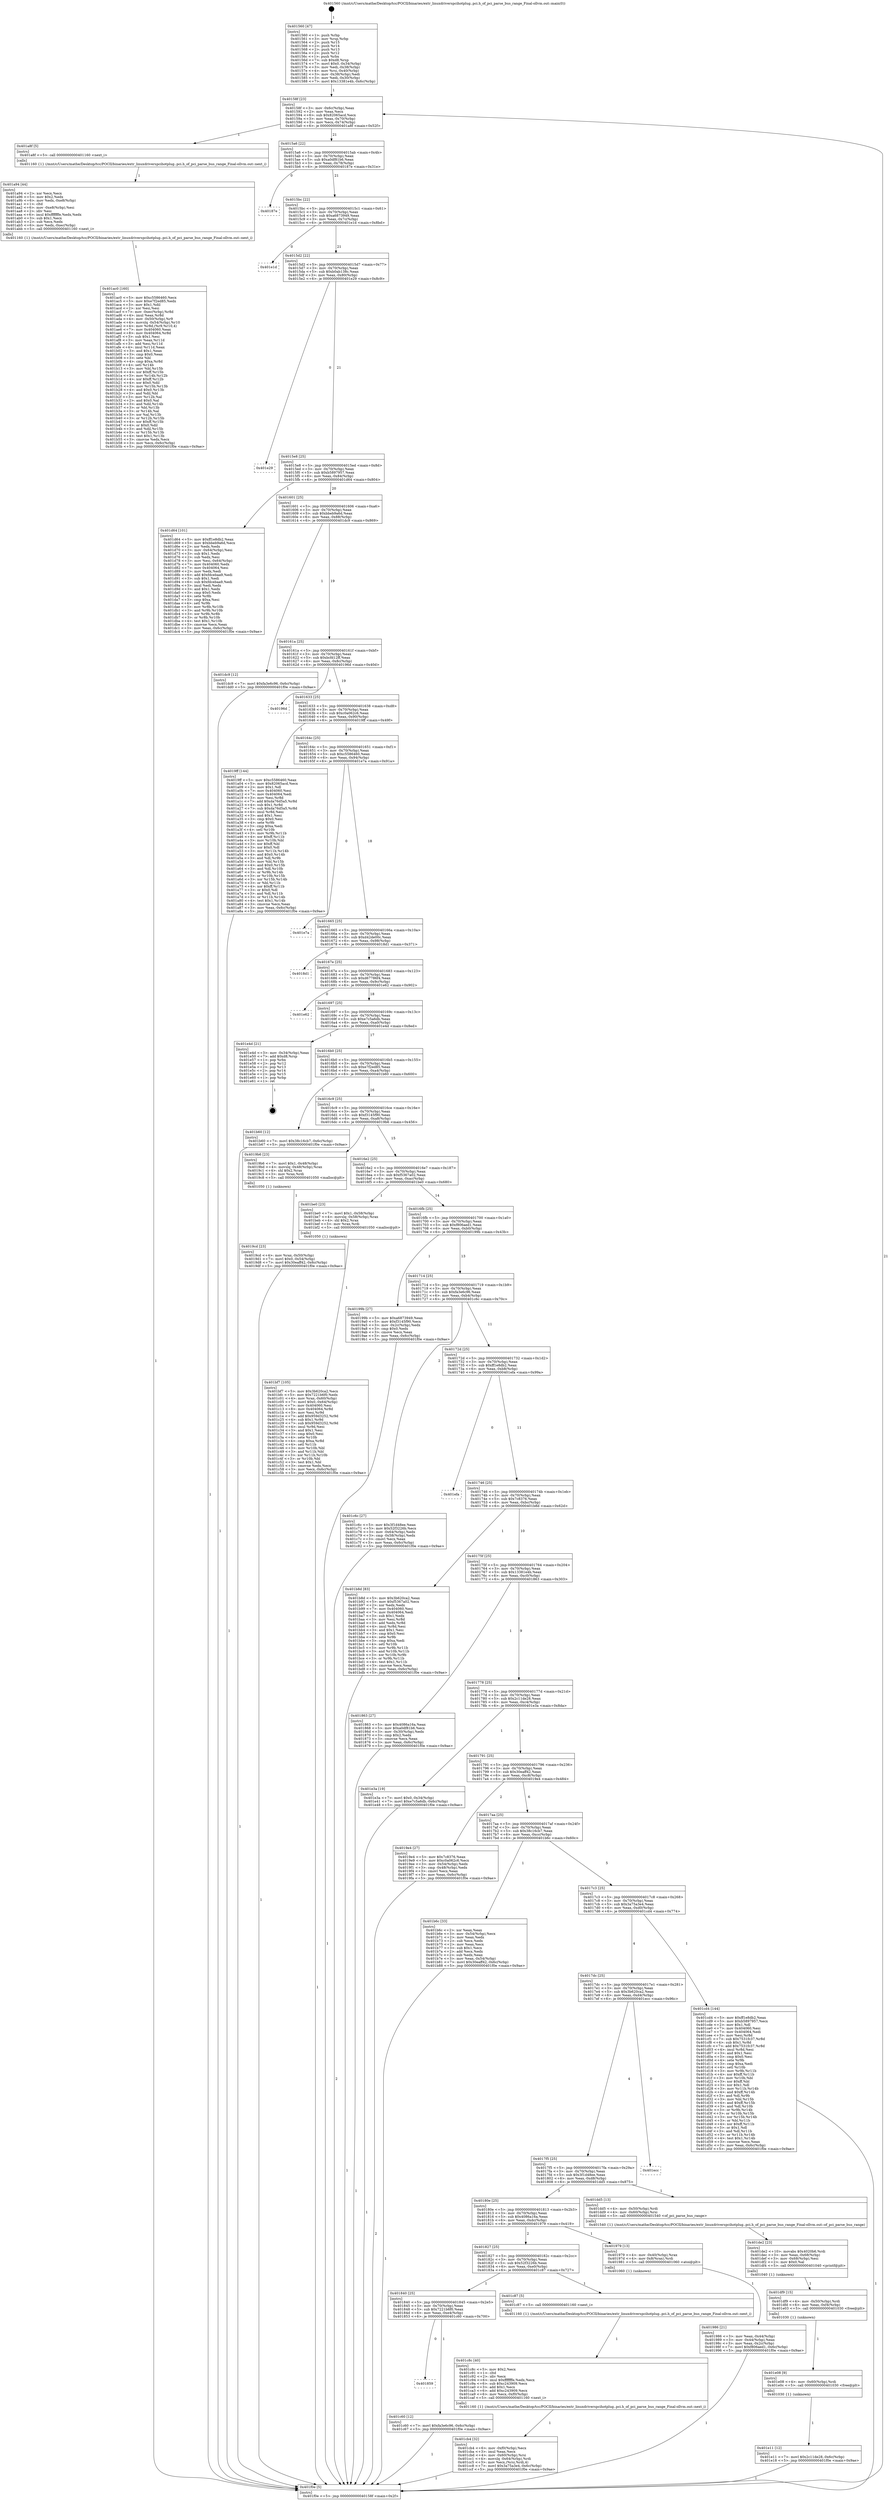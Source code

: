 digraph "0x401560" {
  label = "0x401560 (/mnt/c/Users/mathe/Desktop/tcc/POCII/binaries/extr_linuxdriverspcihotplug..pci.h_of_pci_parse_bus_range_Final-ollvm.out::main(0))"
  labelloc = "t"
  node[shape=record]

  Entry [label="",width=0.3,height=0.3,shape=circle,fillcolor=black,style=filled]
  "0x40158f" [label="{
     0x40158f [23]\l
     | [instrs]\l
     &nbsp;&nbsp;0x40158f \<+3\>: mov -0x6c(%rbp),%eax\l
     &nbsp;&nbsp;0x401592 \<+2\>: mov %eax,%ecx\l
     &nbsp;&nbsp;0x401594 \<+6\>: sub $0x82065acd,%ecx\l
     &nbsp;&nbsp;0x40159a \<+3\>: mov %eax,-0x70(%rbp)\l
     &nbsp;&nbsp;0x40159d \<+3\>: mov %ecx,-0x74(%rbp)\l
     &nbsp;&nbsp;0x4015a0 \<+6\>: je 0000000000401a8f \<main+0x52f\>\l
  }"]
  "0x401a8f" [label="{
     0x401a8f [5]\l
     | [instrs]\l
     &nbsp;&nbsp;0x401a8f \<+5\>: call 0000000000401160 \<next_i\>\l
     | [calls]\l
     &nbsp;&nbsp;0x401160 \{1\} (/mnt/c/Users/mathe/Desktop/tcc/POCII/binaries/extr_linuxdriverspcihotplug..pci.h_of_pci_parse_bus_range_Final-ollvm.out::next_i)\l
  }"]
  "0x4015a6" [label="{
     0x4015a6 [22]\l
     | [instrs]\l
     &nbsp;&nbsp;0x4015a6 \<+5\>: jmp 00000000004015ab \<main+0x4b\>\l
     &nbsp;&nbsp;0x4015ab \<+3\>: mov -0x70(%rbp),%eax\l
     &nbsp;&nbsp;0x4015ae \<+5\>: sub $0xa0df81b6,%eax\l
     &nbsp;&nbsp;0x4015b3 \<+3\>: mov %eax,-0x78(%rbp)\l
     &nbsp;&nbsp;0x4015b6 \<+6\>: je 000000000040187e \<main+0x31e\>\l
  }"]
  Exit [label="",width=0.3,height=0.3,shape=circle,fillcolor=black,style=filled,peripheries=2]
  "0x40187e" [label="{
     0x40187e\l
  }", style=dashed]
  "0x4015bc" [label="{
     0x4015bc [22]\l
     | [instrs]\l
     &nbsp;&nbsp;0x4015bc \<+5\>: jmp 00000000004015c1 \<main+0x61\>\l
     &nbsp;&nbsp;0x4015c1 \<+3\>: mov -0x70(%rbp),%eax\l
     &nbsp;&nbsp;0x4015c4 \<+5\>: sub $0xa6873949,%eax\l
     &nbsp;&nbsp;0x4015c9 \<+3\>: mov %eax,-0x7c(%rbp)\l
     &nbsp;&nbsp;0x4015cc \<+6\>: je 0000000000401e1d \<main+0x8bd\>\l
  }"]
  "0x401e11" [label="{
     0x401e11 [12]\l
     | [instrs]\l
     &nbsp;&nbsp;0x401e11 \<+7\>: movl $0x2c11de28,-0x6c(%rbp)\l
     &nbsp;&nbsp;0x401e18 \<+5\>: jmp 0000000000401f0e \<main+0x9ae\>\l
  }"]
  "0x401e1d" [label="{
     0x401e1d\l
  }", style=dashed]
  "0x4015d2" [label="{
     0x4015d2 [22]\l
     | [instrs]\l
     &nbsp;&nbsp;0x4015d2 \<+5\>: jmp 00000000004015d7 \<main+0x77\>\l
     &nbsp;&nbsp;0x4015d7 \<+3\>: mov -0x70(%rbp),%eax\l
     &nbsp;&nbsp;0x4015da \<+5\>: sub $0xb0ab138c,%eax\l
     &nbsp;&nbsp;0x4015df \<+3\>: mov %eax,-0x80(%rbp)\l
     &nbsp;&nbsp;0x4015e2 \<+6\>: je 0000000000401e29 \<main+0x8c9\>\l
  }"]
  "0x401e08" [label="{
     0x401e08 [9]\l
     | [instrs]\l
     &nbsp;&nbsp;0x401e08 \<+4\>: mov -0x60(%rbp),%rdi\l
     &nbsp;&nbsp;0x401e0c \<+5\>: call 0000000000401030 \<free@plt\>\l
     | [calls]\l
     &nbsp;&nbsp;0x401030 \{1\} (unknown)\l
  }"]
  "0x401e29" [label="{
     0x401e29\l
  }", style=dashed]
  "0x4015e8" [label="{
     0x4015e8 [25]\l
     | [instrs]\l
     &nbsp;&nbsp;0x4015e8 \<+5\>: jmp 00000000004015ed \<main+0x8d\>\l
     &nbsp;&nbsp;0x4015ed \<+3\>: mov -0x70(%rbp),%eax\l
     &nbsp;&nbsp;0x4015f0 \<+5\>: sub $0xb5897957,%eax\l
     &nbsp;&nbsp;0x4015f5 \<+6\>: mov %eax,-0x84(%rbp)\l
     &nbsp;&nbsp;0x4015fb \<+6\>: je 0000000000401d64 \<main+0x804\>\l
  }"]
  "0x401df9" [label="{
     0x401df9 [15]\l
     | [instrs]\l
     &nbsp;&nbsp;0x401df9 \<+4\>: mov -0x50(%rbp),%rdi\l
     &nbsp;&nbsp;0x401dfd \<+6\>: mov %eax,-0xf4(%rbp)\l
     &nbsp;&nbsp;0x401e03 \<+5\>: call 0000000000401030 \<free@plt\>\l
     | [calls]\l
     &nbsp;&nbsp;0x401030 \{1\} (unknown)\l
  }"]
  "0x401d64" [label="{
     0x401d64 [101]\l
     | [instrs]\l
     &nbsp;&nbsp;0x401d64 \<+5\>: mov $0xff1e8db2,%eax\l
     &nbsp;&nbsp;0x401d69 \<+5\>: mov $0xbbeb9a6d,%ecx\l
     &nbsp;&nbsp;0x401d6e \<+2\>: xor %edx,%edx\l
     &nbsp;&nbsp;0x401d70 \<+3\>: mov -0x64(%rbp),%esi\l
     &nbsp;&nbsp;0x401d73 \<+3\>: sub $0x1,%edx\l
     &nbsp;&nbsp;0x401d76 \<+2\>: sub %edx,%esi\l
     &nbsp;&nbsp;0x401d78 \<+3\>: mov %esi,-0x64(%rbp)\l
     &nbsp;&nbsp;0x401d7b \<+7\>: mov 0x404060,%edx\l
     &nbsp;&nbsp;0x401d82 \<+7\>: mov 0x404064,%esi\l
     &nbsp;&nbsp;0x401d89 \<+2\>: mov %edx,%edi\l
     &nbsp;&nbsp;0x401d8b \<+6\>: add $0xfdcebaa9,%edi\l
     &nbsp;&nbsp;0x401d91 \<+3\>: sub $0x1,%edi\l
     &nbsp;&nbsp;0x401d94 \<+6\>: sub $0xfdcebaa9,%edi\l
     &nbsp;&nbsp;0x401d9a \<+3\>: imul %edi,%edx\l
     &nbsp;&nbsp;0x401d9d \<+3\>: and $0x1,%edx\l
     &nbsp;&nbsp;0x401da0 \<+3\>: cmp $0x0,%edx\l
     &nbsp;&nbsp;0x401da3 \<+4\>: sete %r8b\l
     &nbsp;&nbsp;0x401da7 \<+3\>: cmp $0xa,%esi\l
     &nbsp;&nbsp;0x401daa \<+4\>: setl %r9b\l
     &nbsp;&nbsp;0x401dae \<+3\>: mov %r8b,%r10b\l
     &nbsp;&nbsp;0x401db1 \<+3\>: and %r9b,%r10b\l
     &nbsp;&nbsp;0x401db4 \<+3\>: xor %r9b,%r8b\l
     &nbsp;&nbsp;0x401db7 \<+3\>: or %r8b,%r10b\l
     &nbsp;&nbsp;0x401dba \<+4\>: test $0x1,%r10b\l
     &nbsp;&nbsp;0x401dbe \<+3\>: cmovne %ecx,%eax\l
     &nbsp;&nbsp;0x401dc1 \<+3\>: mov %eax,-0x6c(%rbp)\l
     &nbsp;&nbsp;0x401dc4 \<+5\>: jmp 0000000000401f0e \<main+0x9ae\>\l
  }"]
  "0x401601" [label="{
     0x401601 [25]\l
     | [instrs]\l
     &nbsp;&nbsp;0x401601 \<+5\>: jmp 0000000000401606 \<main+0xa6\>\l
     &nbsp;&nbsp;0x401606 \<+3\>: mov -0x70(%rbp),%eax\l
     &nbsp;&nbsp;0x401609 \<+5\>: sub $0xbbeb9a6d,%eax\l
     &nbsp;&nbsp;0x40160e \<+6\>: mov %eax,-0x88(%rbp)\l
     &nbsp;&nbsp;0x401614 \<+6\>: je 0000000000401dc9 \<main+0x869\>\l
  }"]
  "0x401de2" [label="{
     0x401de2 [23]\l
     | [instrs]\l
     &nbsp;&nbsp;0x401de2 \<+10\>: movabs $0x4020b6,%rdi\l
     &nbsp;&nbsp;0x401dec \<+3\>: mov %eax,-0x68(%rbp)\l
     &nbsp;&nbsp;0x401def \<+3\>: mov -0x68(%rbp),%esi\l
     &nbsp;&nbsp;0x401df2 \<+2\>: mov $0x0,%al\l
     &nbsp;&nbsp;0x401df4 \<+5\>: call 0000000000401040 \<printf@plt\>\l
     | [calls]\l
     &nbsp;&nbsp;0x401040 \{1\} (unknown)\l
  }"]
  "0x401dc9" [label="{
     0x401dc9 [12]\l
     | [instrs]\l
     &nbsp;&nbsp;0x401dc9 \<+7\>: movl $0xfa3e6c96,-0x6c(%rbp)\l
     &nbsp;&nbsp;0x401dd0 \<+5\>: jmp 0000000000401f0e \<main+0x9ae\>\l
  }"]
  "0x40161a" [label="{
     0x40161a [25]\l
     | [instrs]\l
     &nbsp;&nbsp;0x40161a \<+5\>: jmp 000000000040161f \<main+0xbf\>\l
     &nbsp;&nbsp;0x40161f \<+3\>: mov -0x70(%rbp),%eax\l
     &nbsp;&nbsp;0x401622 \<+5\>: sub $0xbcfd12ff,%eax\l
     &nbsp;&nbsp;0x401627 \<+6\>: mov %eax,-0x8c(%rbp)\l
     &nbsp;&nbsp;0x40162d \<+6\>: je 000000000040196d \<main+0x40d\>\l
  }"]
  "0x401cb4" [label="{
     0x401cb4 [32]\l
     | [instrs]\l
     &nbsp;&nbsp;0x401cb4 \<+6\>: mov -0xf0(%rbp),%ecx\l
     &nbsp;&nbsp;0x401cba \<+3\>: imul %eax,%ecx\l
     &nbsp;&nbsp;0x401cbd \<+4\>: mov -0x60(%rbp),%rsi\l
     &nbsp;&nbsp;0x401cc1 \<+4\>: movslq -0x64(%rbp),%rdi\l
     &nbsp;&nbsp;0x401cc5 \<+3\>: mov %ecx,(%rsi,%rdi,4)\l
     &nbsp;&nbsp;0x401cc8 \<+7\>: movl $0x3a75a3e4,-0x6c(%rbp)\l
     &nbsp;&nbsp;0x401ccf \<+5\>: jmp 0000000000401f0e \<main+0x9ae\>\l
  }"]
  "0x40196d" [label="{
     0x40196d\l
  }", style=dashed]
  "0x401633" [label="{
     0x401633 [25]\l
     | [instrs]\l
     &nbsp;&nbsp;0x401633 \<+5\>: jmp 0000000000401638 \<main+0xd8\>\l
     &nbsp;&nbsp;0x401638 \<+3\>: mov -0x70(%rbp),%eax\l
     &nbsp;&nbsp;0x40163b \<+5\>: sub $0xc0a062c6,%eax\l
     &nbsp;&nbsp;0x401640 \<+6\>: mov %eax,-0x90(%rbp)\l
     &nbsp;&nbsp;0x401646 \<+6\>: je 00000000004019ff \<main+0x49f\>\l
  }"]
  "0x401c8c" [label="{
     0x401c8c [40]\l
     | [instrs]\l
     &nbsp;&nbsp;0x401c8c \<+5\>: mov $0x2,%ecx\l
     &nbsp;&nbsp;0x401c91 \<+1\>: cltd\l
     &nbsp;&nbsp;0x401c92 \<+2\>: idiv %ecx\l
     &nbsp;&nbsp;0x401c94 \<+6\>: imul $0xfffffffe,%edx,%ecx\l
     &nbsp;&nbsp;0x401c9a \<+6\>: sub $0xc243909,%ecx\l
     &nbsp;&nbsp;0x401ca0 \<+3\>: add $0x1,%ecx\l
     &nbsp;&nbsp;0x401ca3 \<+6\>: add $0xc243909,%ecx\l
     &nbsp;&nbsp;0x401ca9 \<+6\>: mov %ecx,-0xf0(%rbp)\l
     &nbsp;&nbsp;0x401caf \<+5\>: call 0000000000401160 \<next_i\>\l
     | [calls]\l
     &nbsp;&nbsp;0x401160 \{1\} (/mnt/c/Users/mathe/Desktop/tcc/POCII/binaries/extr_linuxdriverspcihotplug..pci.h_of_pci_parse_bus_range_Final-ollvm.out::next_i)\l
  }"]
  "0x4019ff" [label="{
     0x4019ff [144]\l
     | [instrs]\l
     &nbsp;&nbsp;0x4019ff \<+5\>: mov $0xc5586460,%eax\l
     &nbsp;&nbsp;0x401a04 \<+5\>: mov $0x82065acd,%ecx\l
     &nbsp;&nbsp;0x401a09 \<+2\>: mov $0x1,%dl\l
     &nbsp;&nbsp;0x401a0b \<+7\>: mov 0x404060,%esi\l
     &nbsp;&nbsp;0x401a12 \<+7\>: mov 0x404064,%edi\l
     &nbsp;&nbsp;0x401a19 \<+3\>: mov %esi,%r8d\l
     &nbsp;&nbsp;0x401a1c \<+7\>: add $0xda76d5a5,%r8d\l
     &nbsp;&nbsp;0x401a23 \<+4\>: sub $0x1,%r8d\l
     &nbsp;&nbsp;0x401a27 \<+7\>: sub $0xda76d5a5,%r8d\l
     &nbsp;&nbsp;0x401a2e \<+4\>: imul %r8d,%esi\l
     &nbsp;&nbsp;0x401a32 \<+3\>: and $0x1,%esi\l
     &nbsp;&nbsp;0x401a35 \<+3\>: cmp $0x0,%esi\l
     &nbsp;&nbsp;0x401a38 \<+4\>: sete %r9b\l
     &nbsp;&nbsp;0x401a3c \<+3\>: cmp $0xa,%edi\l
     &nbsp;&nbsp;0x401a3f \<+4\>: setl %r10b\l
     &nbsp;&nbsp;0x401a43 \<+3\>: mov %r9b,%r11b\l
     &nbsp;&nbsp;0x401a46 \<+4\>: xor $0xff,%r11b\l
     &nbsp;&nbsp;0x401a4a \<+3\>: mov %r10b,%bl\l
     &nbsp;&nbsp;0x401a4d \<+3\>: xor $0xff,%bl\l
     &nbsp;&nbsp;0x401a50 \<+3\>: xor $0x0,%dl\l
     &nbsp;&nbsp;0x401a53 \<+3\>: mov %r11b,%r14b\l
     &nbsp;&nbsp;0x401a56 \<+4\>: and $0x0,%r14b\l
     &nbsp;&nbsp;0x401a5a \<+3\>: and %dl,%r9b\l
     &nbsp;&nbsp;0x401a5d \<+3\>: mov %bl,%r15b\l
     &nbsp;&nbsp;0x401a60 \<+4\>: and $0x0,%r15b\l
     &nbsp;&nbsp;0x401a64 \<+3\>: and %dl,%r10b\l
     &nbsp;&nbsp;0x401a67 \<+3\>: or %r9b,%r14b\l
     &nbsp;&nbsp;0x401a6a \<+3\>: or %r10b,%r15b\l
     &nbsp;&nbsp;0x401a6d \<+3\>: xor %r15b,%r14b\l
     &nbsp;&nbsp;0x401a70 \<+3\>: or %bl,%r11b\l
     &nbsp;&nbsp;0x401a73 \<+4\>: xor $0xff,%r11b\l
     &nbsp;&nbsp;0x401a77 \<+3\>: or $0x0,%dl\l
     &nbsp;&nbsp;0x401a7a \<+3\>: and %dl,%r11b\l
     &nbsp;&nbsp;0x401a7d \<+3\>: or %r11b,%r14b\l
     &nbsp;&nbsp;0x401a80 \<+4\>: test $0x1,%r14b\l
     &nbsp;&nbsp;0x401a84 \<+3\>: cmovne %ecx,%eax\l
     &nbsp;&nbsp;0x401a87 \<+3\>: mov %eax,-0x6c(%rbp)\l
     &nbsp;&nbsp;0x401a8a \<+5\>: jmp 0000000000401f0e \<main+0x9ae\>\l
  }"]
  "0x40164c" [label="{
     0x40164c [25]\l
     | [instrs]\l
     &nbsp;&nbsp;0x40164c \<+5\>: jmp 0000000000401651 \<main+0xf1\>\l
     &nbsp;&nbsp;0x401651 \<+3\>: mov -0x70(%rbp),%eax\l
     &nbsp;&nbsp;0x401654 \<+5\>: sub $0xc5586460,%eax\l
     &nbsp;&nbsp;0x401659 \<+6\>: mov %eax,-0x94(%rbp)\l
     &nbsp;&nbsp;0x40165f \<+6\>: je 0000000000401e7a \<main+0x91a\>\l
  }"]
  "0x401859" [label="{
     0x401859\l
  }", style=dashed]
  "0x401e7a" [label="{
     0x401e7a\l
  }", style=dashed]
  "0x401665" [label="{
     0x401665 [25]\l
     | [instrs]\l
     &nbsp;&nbsp;0x401665 \<+5\>: jmp 000000000040166a \<main+0x10a\>\l
     &nbsp;&nbsp;0x40166a \<+3\>: mov -0x70(%rbp),%eax\l
     &nbsp;&nbsp;0x40166d \<+5\>: sub $0xd42de00c,%eax\l
     &nbsp;&nbsp;0x401672 \<+6\>: mov %eax,-0x98(%rbp)\l
     &nbsp;&nbsp;0x401678 \<+6\>: je 00000000004018d1 \<main+0x371\>\l
  }"]
  "0x401c60" [label="{
     0x401c60 [12]\l
     | [instrs]\l
     &nbsp;&nbsp;0x401c60 \<+7\>: movl $0xfa3e6c96,-0x6c(%rbp)\l
     &nbsp;&nbsp;0x401c67 \<+5\>: jmp 0000000000401f0e \<main+0x9ae\>\l
  }"]
  "0x4018d1" [label="{
     0x4018d1\l
  }", style=dashed]
  "0x40167e" [label="{
     0x40167e [25]\l
     | [instrs]\l
     &nbsp;&nbsp;0x40167e \<+5\>: jmp 0000000000401683 \<main+0x123\>\l
     &nbsp;&nbsp;0x401683 \<+3\>: mov -0x70(%rbp),%eax\l
     &nbsp;&nbsp;0x401686 \<+5\>: sub $0xd67786f4,%eax\l
     &nbsp;&nbsp;0x40168b \<+6\>: mov %eax,-0x9c(%rbp)\l
     &nbsp;&nbsp;0x401691 \<+6\>: je 0000000000401e62 \<main+0x902\>\l
  }"]
  "0x401840" [label="{
     0x401840 [25]\l
     | [instrs]\l
     &nbsp;&nbsp;0x401840 \<+5\>: jmp 0000000000401845 \<main+0x2e5\>\l
     &nbsp;&nbsp;0x401845 \<+3\>: mov -0x70(%rbp),%eax\l
     &nbsp;&nbsp;0x401848 \<+5\>: sub $0x7221b6f0,%eax\l
     &nbsp;&nbsp;0x40184d \<+6\>: mov %eax,-0xe4(%rbp)\l
     &nbsp;&nbsp;0x401853 \<+6\>: je 0000000000401c60 \<main+0x700\>\l
  }"]
  "0x401e62" [label="{
     0x401e62\l
  }", style=dashed]
  "0x401697" [label="{
     0x401697 [25]\l
     | [instrs]\l
     &nbsp;&nbsp;0x401697 \<+5\>: jmp 000000000040169c \<main+0x13c\>\l
     &nbsp;&nbsp;0x40169c \<+3\>: mov -0x70(%rbp),%eax\l
     &nbsp;&nbsp;0x40169f \<+5\>: sub $0xe7c5a6db,%eax\l
     &nbsp;&nbsp;0x4016a4 \<+6\>: mov %eax,-0xa0(%rbp)\l
     &nbsp;&nbsp;0x4016aa \<+6\>: je 0000000000401e4d \<main+0x8ed\>\l
  }"]
  "0x401c87" [label="{
     0x401c87 [5]\l
     | [instrs]\l
     &nbsp;&nbsp;0x401c87 \<+5\>: call 0000000000401160 \<next_i\>\l
     | [calls]\l
     &nbsp;&nbsp;0x401160 \{1\} (/mnt/c/Users/mathe/Desktop/tcc/POCII/binaries/extr_linuxdriverspcihotplug..pci.h_of_pci_parse_bus_range_Final-ollvm.out::next_i)\l
  }"]
  "0x401e4d" [label="{
     0x401e4d [21]\l
     | [instrs]\l
     &nbsp;&nbsp;0x401e4d \<+3\>: mov -0x34(%rbp),%eax\l
     &nbsp;&nbsp;0x401e50 \<+7\>: add $0xd8,%rsp\l
     &nbsp;&nbsp;0x401e57 \<+1\>: pop %rbx\l
     &nbsp;&nbsp;0x401e58 \<+2\>: pop %r12\l
     &nbsp;&nbsp;0x401e5a \<+2\>: pop %r13\l
     &nbsp;&nbsp;0x401e5c \<+2\>: pop %r14\l
     &nbsp;&nbsp;0x401e5e \<+2\>: pop %r15\l
     &nbsp;&nbsp;0x401e60 \<+1\>: pop %rbp\l
     &nbsp;&nbsp;0x401e61 \<+1\>: ret\l
  }"]
  "0x4016b0" [label="{
     0x4016b0 [25]\l
     | [instrs]\l
     &nbsp;&nbsp;0x4016b0 \<+5\>: jmp 00000000004016b5 \<main+0x155\>\l
     &nbsp;&nbsp;0x4016b5 \<+3\>: mov -0x70(%rbp),%eax\l
     &nbsp;&nbsp;0x4016b8 \<+5\>: sub $0xe7f2ed85,%eax\l
     &nbsp;&nbsp;0x4016bd \<+6\>: mov %eax,-0xa4(%rbp)\l
     &nbsp;&nbsp;0x4016c3 \<+6\>: je 0000000000401b60 \<main+0x600\>\l
  }"]
  "0x401bf7" [label="{
     0x401bf7 [105]\l
     | [instrs]\l
     &nbsp;&nbsp;0x401bf7 \<+5\>: mov $0x3b620ca2,%ecx\l
     &nbsp;&nbsp;0x401bfc \<+5\>: mov $0x7221b6f0,%edx\l
     &nbsp;&nbsp;0x401c01 \<+4\>: mov %rax,-0x60(%rbp)\l
     &nbsp;&nbsp;0x401c05 \<+7\>: movl $0x0,-0x64(%rbp)\l
     &nbsp;&nbsp;0x401c0c \<+7\>: mov 0x404060,%esi\l
     &nbsp;&nbsp;0x401c13 \<+8\>: mov 0x404064,%r8d\l
     &nbsp;&nbsp;0x401c1b \<+3\>: mov %esi,%r9d\l
     &nbsp;&nbsp;0x401c1e \<+7\>: add $0x959d3252,%r9d\l
     &nbsp;&nbsp;0x401c25 \<+4\>: sub $0x1,%r9d\l
     &nbsp;&nbsp;0x401c29 \<+7\>: sub $0x959d3252,%r9d\l
     &nbsp;&nbsp;0x401c30 \<+4\>: imul %r9d,%esi\l
     &nbsp;&nbsp;0x401c34 \<+3\>: and $0x1,%esi\l
     &nbsp;&nbsp;0x401c37 \<+3\>: cmp $0x0,%esi\l
     &nbsp;&nbsp;0x401c3a \<+4\>: sete %r10b\l
     &nbsp;&nbsp;0x401c3e \<+4\>: cmp $0xa,%r8d\l
     &nbsp;&nbsp;0x401c42 \<+4\>: setl %r11b\l
     &nbsp;&nbsp;0x401c46 \<+3\>: mov %r10b,%bl\l
     &nbsp;&nbsp;0x401c49 \<+3\>: and %r11b,%bl\l
     &nbsp;&nbsp;0x401c4c \<+3\>: xor %r11b,%r10b\l
     &nbsp;&nbsp;0x401c4f \<+3\>: or %r10b,%bl\l
     &nbsp;&nbsp;0x401c52 \<+3\>: test $0x1,%bl\l
     &nbsp;&nbsp;0x401c55 \<+3\>: cmovne %edx,%ecx\l
     &nbsp;&nbsp;0x401c58 \<+3\>: mov %ecx,-0x6c(%rbp)\l
     &nbsp;&nbsp;0x401c5b \<+5\>: jmp 0000000000401f0e \<main+0x9ae\>\l
  }"]
  "0x401b60" [label="{
     0x401b60 [12]\l
     | [instrs]\l
     &nbsp;&nbsp;0x401b60 \<+7\>: movl $0x38c16cb7,-0x6c(%rbp)\l
     &nbsp;&nbsp;0x401b67 \<+5\>: jmp 0000000000401f0e \<main+0x9ae\>\l
  }"]
  "0x4016c9" [label="{
     0x4016c9 [25]\l
     | [instrs]\l
     &nbsp;&nbsp;0x4016c9 \<+5\>: jmp 00000000004016ce \<main+0x16e\>\l
     &nbsp;&nbsp;0x4016ce \<+3\>: mov -0x70(%rbp),%eax\l
     &nbsp;&nbsp;0x4016d1 \<+5\>: sub $0xf3145f90,%eax\l
     &nbsp;&nbsp;0x4016d6 \<+6\>: mov %eax,-0xa8(%rbp)\l
     &nbsp;&nbsp;0x4016dc \<+6\>: je 00000000004019b6 \<main+0x456\>\l
  }"]
  "0x401ac0" [label="{
     0x401ac0 [160]\l
     | [instrs]\l
     &nbsp;&nbsp;0x401ac0 \<+5\>: mov $0xc5586460,%ecx\l
     &nbsp;&nbsp;0x401ac5 \<+5\>: mov $0xe7f2ed85,%edx\l
     &nbsp;&nbsp;0x401aca \<+3\>: mov $0x1,%dil\l
     &nbsp;&nbsp;0x401acd \<+2\>: xor %esi,%esi\l
     &nbsp;&nbsp;0x401acf \<+7\>: mov -0xec(%rbp),%r8d\l
     &nbsp;&nbsp;0x401ad6 \<+4\>: imul %eax,%r8d\l
     &nbsp;&nbsp;0x401ada \<+4\>: mov -0x50(%rbp),%r9\l
     &nbsp;&nbsp;0x401ade \<+4\>: movslq -0x54(%rbp),%r10\l
     &nbsp;&nbsp;0x401ae2 \<+4\>: mov %r8d,(%r9,%r10,4)\l
     &nbsp;&nbsp;0x401ae6 \<+7\>: mov 0x404060,%eax\l
     &nbsp;&nbsp;0x401aed \<+8\>: mov 0x404064,%r8d\l
     &nbsp;&nbsp;0x401af5 \<+3\>: sub $0x1,%esi\l
     &nbsp;&nbsp;0x401af8 \<+3\>: mov %eax,%r11d\l
     &nbsp;&nbsp;0x401afb \<+3\>: add %esi,%r11d\l
     &nbsp;&nbsp;0x401afe \<+4\>: imul %r11d,%eax\l
     &nbsp;&nbsp;0x401b02 \<+3\>: and $0x1,%eax\l
     &nbsp;&nbsp;0x401b05 \<+3\>: cmp $0x0,%eax\l
     &nbsp;&nbsp;0x401b08 \<+3\>: sete %bl\l
     &nbsp;&nbsp;0x401b0b \<+4\>: cmp $0xa,%r8d\l
     &nbsp;&nbsp;0x401b0f \<+4\>: setl %r14b\l
     &nbsp;&nbsp;0x401b13 \<+3\>: mov %bl,%r15b\l
     &nbsp;&nbsp;0x401b16 \<+4\>: xor $0xff,%r15b\l
     &nbsp;&nbsp;0x401b1a \<+3\>: mov %r14b,%r12b\l
     &nbsp;&nbsp;0x401b1d \<+4\>: xor $0xff,%r12b\l
     &nbsp;&nbsp;0x401b21 \<+4\>: xor $0x0,%dil\l
     &nbsp;&nbsp;0x401b25 \<+3\>: mov %r15b,%r13b\l
     &nbsp;&nbsp;0x401b28 \<+4\>: and $0x0,%r13b\l
     &nbsp;&nbsp;0x401b2c \<+3\>: and %dil,%bl\l
     &nbsp;&nbsp;0x401b2f \<+3\>: mov %r12b,%al\l
     &nbsp;&nbsp;0x401b32 \<+2\>: and $0x0,%al\l
     &nbsp;&nbsp;0x401b34 \<+3\>: and %dil,%r14b\l
     &nbsp;&nbsp;0x401b37 \<+3\>: or %bl,%r13b\l
     &nbsp;&nbsp;0x401b3a \<+3\>: or %r14b,%al\l
     &nbsp;&nbsp;0x401b3d \<+3\>: xor %al,%r13b\l
     &nbsp;&nbsp;0x401b40 \<+3\>: or %r12b,%r15b\l
     &nbsp;&nbsp;0x401b43 \<+4\>: xor $0xff,%r15b\l
     &nbsp;&nbsp;0x401b47 \<+4\>: or $0x0,%dil\l
     &nbsp;&nbsp;0x401b4b \<+3\>: and %dil,%r15b\l
     &nbsp;&nbsp;0x401b4e \<+3\>: or %r15b,%r13b\l
     &nbsp;&nbsp;0x401b51 \<+4\>: test $0x1,%r13b\l
     &nbsp;&nbsp;0x401b55 \<+3\>: cmovne %edx,%ecx\l
     &nbsp;&nbsp;0x401b58 \<+3\>: mov %ecx,-0x6c(%rbp)\l
     &nbsp;&nbsp;0x401b5b \<+5\>: jmp 0000000000401f0e \<main+0x9ae\>\l
  }"]
  "0x4019b6" [label="{
     0x4019b6 [23]\l
     | [instrs]\l
     &nbsp;&nbsp;0x4019b6 \<+7\>: movl $0x1,-0x48(%rbp)\l
     &nbsp;&nbsp;0x4019bd \<+4\>: movslq -0x48(%rbp),%rax\l
     &nbsp;&nbsp;0x4019c1 \<+4\>: shl $0x2,%rax\l
     &nbsp;&nbsp;0x4019c5 \<+3\>: mov %rax,%rdi\l
     &nbsp;&nbsp;0x4019c8 \<+5\>: call 0000000000401050 \<malloc@plt\>\l
     | [calls]\l
     &nbsp;&nbsp;0x401050 \{1\} (unknown)\l
  }"]
  "0x4016e2" [label="{
     0x4016e2 [25]\l
     | [instrs]\l
     &nbsp;&nbsp;0x4016e2 \<+5\>: jmp 00000000004016e7 \<main+0x187\>\l
     &nbsp;&nbsp;0x4016e7 \<+3\>: mov -0x70(%rbp),%eax\l
     &nbsp;&nbsp;0x4016ea \<+5\>: sub $0xf5367a02,%eax\l
     &nbsp;&nbsp;0x4016ef \<+6\>: mov %eax,-0xac(%rbp)\l
     &nbsp;&nbsp;0x4016f5 \<+6\>: je 0000000000401be0 \<main+0x680\>\l
  }"]
  "0x401a94" [label="{
     0x401a94 [44]\l
     | [instrs]\l
     &nbsp;&nbsp;0x401a94 \<+2\>: xor %ecx,%ecx\l
     &nbsp;&nbsp;0x401a96 \<+5\>: mov $0x2,%edx\l
     &nbsp;&nbsp;0x401a9b \<+6\>: mov %edx,-0xe8(%rbp)\l
     &nbsp;&nbsp;0x401aa1 \<+1\>: cltd\l
     &nbsp;&nbsp;0x401aa2 \<+6\>: mov -0xe8(%rbp),%esi\l
     &nbsp;&nbsp;0x401aa8 \<+2\>: idiv %esi\l
     &nbsp;&nbsp;0x401aaa \<+6\>: imul $0xfffffffe,%edx,%edx\l
     &nbsp;&nbsp;0x401ab0 \<+3\>: sub $0x1,%ecx\l
     &nbsp;&nbsp;0x401ab3 \<+2\>: sub %ecx,%edx\l
     &nbsp;&nbsp;0x401ab5 \<+6\>: mov %edx,-0xec(%rbp)\l
     &nbsp;&nbsp;0x401abb \<+5\>: call 0000000000401160 \<next_i\>\l
     | [calls]\l
     &nbsp;&nbsp;0x401160 \{1\} (/mnt/c/Users/mathe/Desktop/tcc/POCII/binaries/extr_linuxdriverspcihotplug..pci.h_of_pci_parse_bus_range_Final-ollvm.out::next_i)\l
  }"]
  "0x401be0" [label="{
     0x401be0 [23]\l
     | [instrs]\l
     &nbsp;&nbsp;0x401be0 \<+7\>: movl $0x1,-0x58(%rbp)\l
     &nbsp;&nbsp;0x401be7 \<+4\>: movslq -0x58(%rbp),%rax\l
     &nbsp;&nbsp;0x401beb \<+4\>: shl $0x2,%rax\l
     &nbsp;&nbsp;0x401bef \<+3\>: mov %rax,%rdi\l
     &nbsp;&nbsp;0x401bf2 \<+5\>: call 0000000000401050 \<malloc@plt\>\l
     | [calls]\l
     &nbsp;&nbsp;0x401050 \{1\} (unknown)\l
  }"]
  "0x4016fb" [label="{
     0x4016fb [25]\l
     | [instrs]\l
     &nbsp;&nbsp;0x4016fb \<+5\>: jmp 0000000000401700 \<main+0x1a0\>\l
     &nbsp;&nbsp;0x401700 \<+3\>: mov -0x70(%rbp),%eax\l
     &nbsp;&nbsp;0x401703 \<+5\>: sub $0xf806aed1,%eax\l
     &nbsp;&nbsp;0x401708 \<+6\>: mov %eax,-0xb0(%rbp)\l
     &nbsp;&nbsp;0x40170e \<+6\>: je 000000000040199b \<main+0x43b\>\l
  }"]
  "0x4019cd" [label="{
     0x4019cd [23]\l
     | [instrs]\l
     &nbsp;&nbsp;0x4019cd \<+4\>: mov %rax,-0x50(%rbp)\l
     &nbsp;&nbsp;0x4019d1 \<+7\>: movl $0x0,-0x54(%rbp)\l
     &nbsp;&nbsp;0x4019d8 \<+7\>: movl $0x30eaff42,-0x6c(%rbp)\l
     &nbsp;&nbsp;0x4019df \<+5\>: jmp 0000000000401f0e \<main+0x9ae\>\l
  }"]
  "0x40199b" [label="{
     0x40199b [27]\l
     | [instrs]\l
     &nbsp;&nbsp;0x40199b \<+5\>: mov $0xa6873949,%eax\l
     &nbsp;&nbsp;0x4019a0 \<+5\>: mov $0xf3145f90,%ecx\l
     &nbsp;&nbsp;0x4019a5 \<+3\>: mov -0x2c(%rbp),%edx\l
     &nbsp;&nbsp;0x4019a8 \<+3\>: cmp $0x0,%edx\l
     &nbsp;&nbsp;0x4019ab \<+3\>: cmove %ecx,%eax\l
     &nbsp;&nbsp;0x4019ae \<+3\>: mov %eax,-0x6c(%rbp)\l
     &nbsp;&nbsp;0x4019b1 \<+5\>: jmp 0000000000401f0e \<main+0x9ae\>\l
  }"]
  "0x401714" [label="{
     0x401714 [25]\l
     | [instrs]\l
     &nbsp;&nbsp;0x401714 \<+5\>: jmp 0000000000401719 \<main+0x1b9\>\l
     &nbsp;&nbsp;0x401719 \<+3\>: mov -0x70(%rbp),%eax\l
     &nbsp;&nbsp;0x40171c \<+5\>: sub $0xfa3e6c96,%eax\l
     &nbsp;&nbsp;0x401721 \<+6\>: mov %eax,-0xb4(%rbp)\l
     &nbsp;&nbsp;0x401727 \<+6\>: je 0000000000401c6c \<main+0x70c\>\l
  }"]
  "0x401986" [label="{
     0x401986 [21]\l
     | [instrs]\l
     &nbsp;&nbsp;0x401986 \<+3\>: mov %eax,-0x44(%rbp)\l
     &nbsp;&nbsp;0x401989 \<+3\>: mov -0x44(%rbp),%eax\l
     &nbsp;&nbsp;0x40198c \<+3\>: mov %eax,-0x2c(%rbp)\l
     &nbsp;&nbsp;0x40198f \<+7\>: movl $0xf806aed1,-0x6c(%rbp)\l
     &nbsp;&nbsp;0x401996 \<+5\>: jmp 0000000000401f0e \<main+0x9ae\>\l
  }"]
  "0x401c6c" [label="{
     0x401c6c [27]\l
     | [instrs]\l
     &nbsp;&nbsp;0x401c6c \<+5\>: mov $0x3f1d48ee,%eax\l
     &nbsp;&nbsp;0x401c71 \<+5\>: mov $0x52f3226b,%ecx\l
     &nbsp;&nbsp;0x401c76 \<+3\>: mov -0x64(%rbp),%edx\l
     &nbsp;&nbsp;0x401c79 \<+3\>: cmp -0x58(%rbp),%edx\l
     &nbsp;&nbsp;0x401c7c \<+3\>: cmovl %ecx,%eax\l
     &nbsp;&nbsp;0x401c7f \<+3\>: mov %eax,-0x6c(%rbp)\l
     &nbsp;&nbsp;0x401c82 \<+5\>: jmp 0000000000401f0e \<main+0x9ae\>\l
  }"]
  "0x40172d" [label="{
     0x40172d [25]\l
     | [instrs]\l
     &nbsp;&nbsp;0x40172d \<+5\>: jmp 0000000000401732 \<main+0x1d2\>\l
     &nbsp;&nbsp;0x401732 \<+3\>: mov -0x70(%rbp),%eax\l
     &nbsp;&nbsp;0x401735 \<+5\>: sub $0xff1e8db2,%eax\l
     &nbsp;&nbsp;0x40173a \<+6\>: mov %eax,-0xb8(%rbp)\l
     &nbsp;&nbsp;0x401740 \<+6\>: je 0000000000401efa \<main+0x99a\>\l
  }"]
  "0x401827" [label="{
     0x401827 [25]\l
     | [instrs]\l
     &nbsp;&nbsp;0x401827 \<+5\>: jmp 000000000040182c \<main+0x2cc\>\l
     &nbsp;&nbsp;0x40182c \<+3\>: mov -0x70(%rbp),%eax\l
     &nbsp;&nbsp;0x40182f \<+5\>: sub $0x52f3226b,%eax\l
     &nbsp;&nbsp;0x401834 \<+6\>: mov %eax,-0xe0(%rbp)\l
     &nbsp;&nbsp;0x40183a \<+6\>: je 0000000000401c87 \<main+0x727\>\l
  }"]
  "0x401efa" [label="{
     0x401efa\l
  }", style=dashed]
  "0x401746" [label="{
     0x401746 [25]\l
     | [instrs]\l
     &nbsp;&nbsp;0x401746 \<+5\>: jmp 000000000040174b \<main+0x1eb\>\l
     &nbsp;&nbsp;0x40174b \<+3\>: mov -0x70(%rbp),%eax\l
     &nbsp;&nbsp;0x40174e \<+5\>: sub $0x7c8376,%eax\l
     &nbsp;&nbsp;0x401753 \<+6\>: mov %eax,-0xbc(%rbp)\l
     &nbsp;&nbsp;0x401759 \<+6\>: je 0000000000401b8d \<main+0x62d\>\l
  }"]
  "0x401979" [label="{
     0x401979 [13]\l
     | [instrs]\l
     &nbsp;&nbsp;0x401979 \<+4\>: mov -0x40(%rbp),%rax\l
     &nbsp;&nbsp;0x40197d \<+4\>: mov 0x8(%rax),%rdi\l
     &nbsp;&nbsp;0x401981 \<+5\>: call 0000000000401060 \<atoi@plt\>\l
     | [calls]\l
     &nbsp;&nbsp;0x401060 \{1\} (unknown)\l
  }"]
  "0x401b8d" [label="{
     0x401b8d [83]\l
     | [instrs]\l
     &nbsp;&nbsp;0x401b8d \<+5\>: mov $0x3b620ca2,%eax\l
     &nbsp;&nbsp;0x401b92 \<+5\>: mov $0xf5367a02,%ecx\l
     &nbsp;&nbsp;0x401b97 \<+2\>: xor %edx,%edx\l
     &nbsp;&nbsp;0x401b99 \<+7\>: mov 0x404060,%esi\l
     &nbsp;&nbsp;0x401ba0 \<+7\>: mov 0x404064,%edi\l
     &nbsp;&nbsp;0x401ba7 \<+3\>: sub $0x1,%edx\l
     &nbsp;&nbsp;0x401baa \<+3\>: mov %esi,%r8d\l
     &nbsp;&nbsp;0x401bad \<+3\>: add %edx,%r8d\l
     &nbsp;&nbsp;0x401bb0 \<+4\>: imul %r8d,%esi\l
     &nbsp;&nbsp;0x401bb4 \<+3\>: and $0x1,%esi\l
     &nbsp;&nbsp;0x401bb7 \<+3\>: cmp $0x0,%esi\l
     &nbsp;&nbsp;0x401bba \<+4\>: sete %r9b\l
     &nbsp;&nbsp;0x401bbe \<+3\>: cmp $0xa,%edi\l
     &nbsp;&nbsp;0x401bc1 \<+4\>: setl %r10b\l
     &nbsp;&nbsp;0x401bc5 \<+3\>: mov %r9b,%r11b\l
     &nbsp;&nbsp;0x401bc8 \<+3\>: and %r10b,%r11b\l
     &nbsp;&nbsp;0x401bcb \<+3\>: xor %r10b,%r9b\l
     &nbsp;&nbsp;0x401bce \<+3\>: or %r9b,%r11b\l
     &nbsp;&nbsp;0x401bd1 \<+4\>: test $0x1,%r11b\l
     &nbsp;&nbsp;0x401bd5 \<+3\>: cmovne %ecx,%eax\l
     &nbsp;&nbsp;0x401bd8 \<+3\>: mov %eax,-0x6c(%rbp)\l
     &nbsp;&nbsp;0x401bdb \<+5\>: jmp 0000000000401f0e \<main+0x9ae\>\l
  }"]
  "0x40175f" [label="{
     0x40175f [25]\l
     | [instrs]\l
     &nbsp;&nbsp;0x40175f \<+5\>: jmp 0000000000401764 \<main+0x204\>\l
     &nbsp;&nbsp;0x401764 \<+3\>: mov -0x70(%rbp),%eax\l
     &nbsp;&nbsp;0x401767 \<+5\>: sub $0x13381e4b,%eax\l
     &nbsp;&nbsp;0x40176c \<+6\>: mov %eax,-0xc0(%rbp)\l
     &nbsp;&nbsp;0x401772 \<+6\>: je 0000000000401863 \<main+0x303\>\l
  }"]
  "0x40180e" [label="{
     0x40180e [25]\l
     | [instrs]\l
     &nbsp;&nbsp;0x40180e \<+5\>: jmp 0000000000401813 \<main+0x2b3\>\l
     &nbsp;&nbsp;0x401813 \<+3\>: mov -0x70(%rbp),%eax\l
     &nbsp;&nbsp;0x401816 \<+5\>: sub $0x4086a16a,%eax\l
     &nbsp;&nbsp;0x40181b \<+6\>: mov %eax,-0xdc(%rbp)\l
     &nbsp;&nbsp;0x401821 \<+6\>: je 0000000000401979 \<main+0x419\>\l
  }"]
  "0x401863" [label="{
     0x401863 [27]\l
     | [instrs]\l
     &nbsp;&nbsp;0x401863 \<+5\>: mov $0x4086a16a,%eax\l
     &nbsp;&nbsp;0x401868 \<+5\>: mov $0xa0df81b6,%ecx\l
     &nbsp;&nbsp;0x40186d \<+3\>: mov -0x30(%rbp),%edx\l
     &nbsp;&nbsp;0x401870 \<+3\>: cmp $0x2,%edx\l
     &nbsp;&nbsp;0x401873 \<+3\>: cmovne %ecx,%eax\l
     &nbsp;&nbsp;0x401876 \<+3\>: mov %eax,-0x6c(%rbp)\l
     &nbsp;&nbsp;0x401879 \<+5\>: jmp 0000000000401f0e \<main+0x9ae\>\l
  }"]
  "0x401778" [label="{
     0x401778 [25]\l
     | [instrs]\l
     &nbsp;&nbsp;0x401778 \<+5\>: jmp 000000000040177d \<main+0x21d\>\l
     &nbsp;&nbsp;0x40177d \<+3\>: mov -0x70(%rbp),%eax\l
     &nbsp;&nbsp;0x401780 \<+5\>: sub $0x2c11de28,%eax\l
     &nbsp;&nbsp;0x401785 \<+6\>: mov %eax,-0xc4(%rbp)\l
     &nbsp;&nbsp;0x40178b \<+6\>: je 0000000000401e3a \<main+0x8da\>\l
  }"]
  "0x401f0e" [label="{
     0x401f0e [5]\l
     | [instrs]\l
     &nbsp;&nbsp;0x401f0e \<+5\>: jmp 000000000040158f \<main+0x2f\>\l
  }"]
  "0x401560" [label="{
     0x401560 [47]\l
     | [instrs]\l
     &nbsp;&nbsp;0x401560 \<+1\>: push %rbp\l
     &nbsp;&nbsp;0x401561 \<+3\>: mov %rsp,%rbp\l
     &nbsp;&nbsp;0x401564 \<+2\>: push %r15\l
     &nbsp;&nbsp;0x401566 \<+2\>: push %r14\l
     &nbsp;&nbsp;0x401568 \<+2\>: push %r13\l
     &nbsp;&nbsp;0x40156a \<+2\>: push %r12\l
     &nbsp;&nbsp;0x40156c \<+1\>: push %rbx\l
     &nbsp;&nbsp;0x40156d \<+7\>: sub $0xd8,%rsp\l
     &nbsp;&nbsp;0x401574 \<+7\>: movl $0x0,-0x34(%rbp)\l
     &nbsp;&nbsp;0x40157b \<+3\>: mov %edi,-0x38(%rbp)\l
     &nbsp;&nbsp;0x40157e \<+4\>: mov %rsi,-0x40(%rbp)\l
     &nbsp;&nbsp;0x401582 \<+3\>: mov -0x38(%rbp),%edi\l
     &nbsp;&nbsp;0x401585 \<+3\>: mov %edi,-0x30(%rbp)\l
     &nbsp;&nbsp;0x401588 \<+7\>: movl $0x13381e4b,-0x6c(%rbp)\l
  }"]
  "0x401dd5" [label="{
     0x401dd5 [13]\l
     | [instrs]\l
     &nbsp;&nbsp;0x401dd5 \<+4\>: mov -0x50(%rbp),%rdi\l
     &nbsp;&nbsp;0x401dd9 \<+4\>: mov -0x60(%rbp),%rsi\l
     &nbsp;&nbsp;0x401ddd \<+5\>: call 0000000000401540 \<of_pci_parse_bus_range\>\l
     | [calls]\l
     &nbsp;&nbsp;0x401540 \{1\} (/mnt/c/Users/mathe/Desktop/tcc/POCII/binaries/extr_linuxdriverspcihotplug..pci.h_of_pci_parse_bus_range_Final-ollvm.out::of_pci_parse_bus_range)\l
  }"]
  "0x401e3a" [label="{
     0x401e3a [19]\l
     | [instrs]\l
     &nbsp;&nbsp;0x401e3a \<+7\>: movl $0x0,-0x34(%rbp)\l
     &nbsp;&nbsp;0x401e41 \<+7\>: movl $0xe7c5a6db,-0x6c(%rbp)\l
     &nbsp;&nbsp;0x401e48 \<+5\>: jmp 0000000000401f0e \<main+0x9ae\>\l
  }"]
  "0x401791" [label="{
     0x401791 [25]\l
     | [instrs]\l
     &nbsp;&nbsp;0x401791 \<+5\>: jmp 0000000000401796 \<main+0x236\>\l
     &nbsp;&nbsp;0x401796 \<+3\>: mov -0x70(%rbp),%eax\l
     &nbsp;&nbsp;0x401799 \<+5\>: sub $0x30eaff42,%eax\l
     &nbsp;&nbsp;0x40179e \<+6\>: mov %eax,-0xc8(%rbp)\l
     &nbsp;&nbsp;0x4017a4 \<+6\>: je 00000000004019e4 \<main+0x484\>\l
  }"]
  "0x4017f5" [label="{
     0x4017f5 [25]\l
     | [instrs]\l
     &nbsp;&nbsp;0x4017f5 \<+5\>: jmp 00000000004017fa \<main+0x29a\>\l
     &nbsp;&nbsp;0x4017fa \<+3\>: mov -0x70(%rbp),%eax\l
     &nbsp;&nbsp;0x4017fd \<+5\>: sub $0x3f1d48ee,%eax\l
     &nbsp;&nbsp;0x401802 \<+6\>: mov %eax,-0xd8(%rbp)\l
     &nbsp;&nbsp;0x401808 \<+6\>: je 0000000000401dd5 \<main+0x875\>\l
  }"]
  "0x4019e4" [label="{
     0x4019e4 [27]\l
     | [instrs]\l
     &nbsp;&nbsp;0x4019e4 \<+5\>: mov $0x7c8376,%eax\l
     &nbsp;&nbsp;0x4019e9 \<+5\>: mov $0xc0a062c6,%ecx\l
     &nbsp;&nbsp;0x4019ee \<+3\>: mov -0x54(%rbp),%edx\l
     &nbsp;&nbsp;0x4019f1 \<+3\>: cmp -0x48(%rbp),%edx\l
     &nbsp;&nbsp;0x4019f4 \<+3\>: cmovl %ecx,%eax\l
     &nbsp;&nbsp;0x4019f7 \<+3\>: mov %eax,-0x6c(%rbp)\l
     &nbsp;&nbsp;0x4019fa \<+5\>: jmp 0000000000401f0e \<main+0x9ae\>\l
  }"]
  "0x4017aa" [label="{
     0x4017aa [25]\l
     | [instrs]\l
     &nbsp;&nbsp;0x4017aa \<+5\>: jmp 00000000004017af \<main+0x24f\>\l
     &nbsp;&nbsp;0x4017af \<+3\>: mov -0x70(%rbp),%eax\l
     &nbsp;&nbsp;0x4017b2 \<+5\>: sub $0x38c16cb7,%eax\l
     &nbsp;&nbsp;0x4017b7 \<+6\>: mov %eax,-0xcc(%rbp)\l
     &nbsp;&nbsp;0x4017bd \<+6\>: je 0000000000401b6c \<main+0x60c\>\l
  }"]
  "0x401ecc" [label="{
     0x401ecc\l
  }", style=dashed]
  "0x401b6c" [label="{
     0x401b6c [33]\l
     | [instrs]\l
     &nbsp;&nbsp;0x401b6c \<+2\>: xor %eax,%eax\l
     &nbsp;&nbsp;0x401b6e \<+3\>: mov -0x54(%rbp),%ecx\l
     &nbsp;&nbsp;0x401b71 \<+2\>: mov %eax,%edx\l
     &nbsp;&nbsp;0x401b73 \<+2\>: sub %ecx,%edx\l
     &nbsp;&nbsp;0x401b75 \<+2\>: mov %eax,%ecx\l
     &nbsp;&nbsp;0x401b77 \<+3\>: sub $0x1,%ecx\l
     &nbsp;&nbsp;0x401b7a \<+2\>: add %ecx,%edx\l
     &nbsp;&nbsp;0x401b7c \<+2\>: sub %edx,%eax\l
     &nbsp;&nbsp;0x401b7e \<+3\>: mov %eax,-0x54(%rbp)\l
     &nbsp;&nbsp;0x401b81 \<+7\>: movl $0x30eaff42,-0x6c(%rbp)\l
     &nbsp;&nbsp;0x401b88 \<+5\>: jmp 0000000000401f0e \<main+0x9ae\>\l
  }"]
  "0x4017c3" [label="{
     0x4017c3 [25]\l
     | [instrs]\l
     &nbsp;&nbsp;0x4017c3 \<+5\>: jmp 00000000004017c8 \<main+0x268\>\l
     &nbsp;&nbsp;0x4017c8 \<+3\>: mov -0x70(%rbp),%eax\l
     &nbsp;&nbsp;0x4017cb \<+5\>: sub $0x3a75a3e4,%eax\l
     &nbsp;&nbsp;0x4017d0 \<+6\>: mov %eax,-0xd0(%rbp)\l
     &nbsp;&nbsp;0x4017d6 \<+6\>: je 0000000000401cd4 \<main+0x774\>\l
  }"]
  "0x4017dc" [label="{
     0x4017dc [25]\l
     | [instrs]\l
     &nbsp;&nbsp;0x4017dc \<+5\>: jmp 00000000004017e1 \<main+0x281\>\l
     &nbsp;&nbsp;0x4017e1 \<+3\>: mov -0x70(%rbp),%eax\l
     &nbsp;&nbsp;0x4017e4 \<+5\>: sub $0x3b620ca2,%eax\l
     &nbsp;&nbsp;0x4017e9 \<+6\>: mov %eax,-0xd4(%rbp)\l
     &nbsp;&nbsp;0x4017ef \<+6\>: je 0000000000401ecc \<main+0x96c\>\l
  }"]
  "0x401cd4" [label="{
     0x401cd4 [144]\l
     | [instrs]\l
     &nbsp;&nbsp;0x401cd4 \<+5\>: mov $0xff1e8db2,%eax\l
     &nbsp;&nbsp;0x401cd9 \<+5\>: mov $0xb5897957,%ecx\l
     &nbsp;&nbsp;0x401cde \<+2\>: mov $0x1,%dl\l
     &nbsp;&nbsp;0x401ce0 \<+7\>: mov 0x404060,%esi\l
     &nbsp;&nbsp;0x401ce7 \<+7\>: mov 0x404064,%edi\l
     &nbsp;&nbsp;0x401cee \<+3\>: mov %esi,%r8d\l
     &nbsp;&nbsp;0x401cf1 \<+7\>: sub $0x7531fc37,%r8d\l
     &nbsp;&nbsp;0x401cf8 \<+4\>: sub $0x1,%r8d\l
     &nbsp;&nbsp;0x401cfc \<+7\>: add $0x7531fc37,%r8d\l
     &nbsp;&nbsp;0x401d03 \<+4\>: imul %r8d,%esi\l
     &nbsp;&nbsp;0x401d07 \<+3\>: and $0x1,%esi\l
     &nbsp;&nbsp;0x401d0a \<+3\>: cmp $0x0,%esi\l
     &nbsp;&nbsp;0x401d0d \<+4\>: sete %r9b\l
     &nbsp;&nbsp;0x401d11 \<+3\>: cmp $0xa,%edi\l
     &nbsp;&nbsp;0x401d14 \<+4\>: setl %r10b\l
     &nbsp;&nbsp;0x401d18 \<+3\>: mov %r9b,%r11b\l
     &nbsp;&nbsp;0x401d1b \<+4\>: xor $0xff,%r11b\l
     &nbsp;&nbsp;0x401d1f \<+3\>: mov %r10b,%bl\l
     &nbsp;&nbsp;0x401d22 \<+3\>: xor $0xff,%bl\l
     &nbsp;&nbsp;0x401d25 \<+3\>: xor $0x1,%dl\l
     &nbsp;&nbsp;0x401d28 \<+3\>: mov %r11b,%r14b\l
     &nbsp;&nbsp;0x401d2b \<+4\>: and $0xff,%r14b\l
     &nbsp;&nbsp;0x401d2f \<+3\>: and %dl,%r9b\l
     &nbsp;&nbsp;0x401d32 \<+3\>: mov %bl,%r15b\l
     &nbsp;&nbsp;0x401d35 \<+4\>: and $0xff,%r15b\l
     &nbsp;&nbsp;0x401d39 \<+3\>: and %dl,%r10b\l
     &nbsp;&nbsp;0x401d3c \<+3\>: or %r9b,%r14b\l
     &nbsp;&nbsp;0x401d3f \<+3\>: or %r10b,%r15b\l
     &nbsp;&nbsp;0x401d42 \<+3\>: xor %r15b,%r14b\l
     &nbsp;&nbsp;0x401d45 \<+3\>: or %bl,%r11b\l
     &nbsp;&nbsp;0x401d48 \<+4\>: xor $0xff,%r11b\l
     &nbsp;&nbsp;0x401d4c \<+3\>: or $0x1,%dl\l
     &nbsp;&nbsp;0x401d4f \<+3\>: and %dl,%r11b\l
     &nbsp;&nbsp;0x401d52 \<+3\>: or %r11b,%r14b\l
     &nbsp;&nbsp;0x401d55 \<+4\>: test $0x1,%r14b\l
     &nbsp;&nbsp;0x401d59 \<+3\>: cmovne %ecx,%eax\l
     &nbsp;&nbsp;0x401d5c \<+3\>: mov %eax,-0x6c(%rbp)\l
     &nbsp;&nbsp;0x401d5f \<+5\>: jmp 0000000000401f0e \<main+0x9ae\>\l
  }"]
  Entry -> "0x401560" [label=" 1"]
  "0x40158f" -> "0x401a8f" [label=" 1"]
  "0x40158f" -> "0x4015a6" [label=" 21"]
  "0x401e4d" -> Exit [label=" 1"]
  "0x4015a6" -> "0x40187e" [label=" 0"]
  "0x4015a6" -> "0x4015bc" [label=" 21"]
  "0x401e3a" -> "0x401f0e" [label=" 1"]
  "0x4015bc" -> "0x401e1d" [label=" 0"]
  "0x4015bc" -> "0x4015d2" [label=" 21"]
  "0x401e11" -> "0x401f0e" [label=" 1"]
  "0x4015d2" -> "0x401e29" [label=" 0"]
  "0x4015d2" -> "0x4015e8" [label=" 21"]
  "0x401e08" -> "0x401e11" [label=" 1"]
  "0x4015e8" -> "0x401d64" [label=" 1"]
  "0x4015e8" -> "0x401601" [label=" 20"]
  "0x401df9" -> "0x401e08" [label=" 1"]
  "0x401601" -> "0x401dc9" [label=" 1"]
  "0x401601" -> "0x40161a" [label=" 19"]
  "0x401de2" -> "0x401df9" [label=" 1"]
  "0x40161a" -> "0x40196d" [label=" 0"]
  "0x40161a" -> "0x401633" [label=" 19"]
  "0x401dd5" -> "0x401de2" [label=" 1"]
  "0x401633" -> "0x4019ff" [label=" 1"]
  "0x401633" -> "0x40164c" [label=" 18"]
  "0x401dc9" -> "0x401f0e" [label=" 1"]
  "0x40164c" -> "0x401e7a" [label=" 0"]
  "0x40164c" -> "0x401665" [label=" 18"]
  "0x401d64" -> "0x401f0e" [label=" 1"]
  "0x401665" -> "0x4018d1" [label=" 0"]
  "0x401665" -> "0x40167e" [label=" 18"]
  "0x401cd4" -> "0x401f0e" [label=" 1"]
  "0x40167e" -> "0x401e62" [label=" 0"]
  "0x40167e" -> "0x401697" [label=" 18"]
  "0x401c8c" -> "0x401cb4" [label=" 1"]
  "0x401697" -> "0x401e4d" [label=" 1"]
  "0x401697" -> "0x4016b0" [label=" 17"]
  "0x401c87" -> "0x401c8c" [label=" 1"]
  "0x4016b0" -> "0x401b60" [label=" 1"]
  "0x4016b0" -> "0x4016c9" [label=" 16"]
  "0x401c60" -> "0x401f0e" [label=" 1"]
  "0x4016c9" -> "0x4019b6" [label=" 1"]
  "0x4016c9" -> "0x4016e2" [label=" 15"]
  "0x401840" -> "0x401859" [label=" 0"]
  "0x4016e2" -> "0x401be0" [label=" 1"]
  "0x4016e2" -> "0x4016fb" [label=" 14"]
  "0x401840" -> "0x401c60" [label=" 1"]
  "0x4016fb" -> "0x40199b" [label=" 1"]
  "0x4016fb" -> "0x401714" [label=" 13"]
  "0x401cb4" -> "0x401f0e" [label=" 1"]
  "0x401714" -> "0x401c6c" [label=" 2"]
  "0x401714" -> "0x40172d" [label=" 11"]
  "0x401827" -> "0x401840" [label=" 1"]
  "0x40172d" -> "0x401efa" [label=" 0"]
  "0x40172d" -> "0x401746" [label=" 11"]
  "0x401827" -> "0x401c87" [label=" 1"]
  "0x401746" -> "0x401b8d" [label=" 1"]
  "0x401746" -> "0x40175f" [label=" 10"]
  "0x401c6c" -> "0x401f0e" [label=" 2"]
  "0x40175f" -> "0x401863" [label=" 1"]
  "0x40175f" -> "0x401778" [label=" 9"]
  "0x401863" -> "0x401f0e" [label=" 1"]
  "0x401560" -> "0x40158f" [label=" 1"]
  "0x401f0e" -> "0x40158f" [label=" 21"]
  "0x401be0" -> "0x401bf7" [label=" 1"]
  "0x401778" -> "0x401e3a" [label=" 1"]
  "0x401778" -> "0x401791" [label=" 8"]
  "0x401b8d" -> "0x401f0e" [label=" 1"]
  "0x401791" -> "0x4019e4" [label=" 2"]
  "0x401791" -> "0x4017aa" [label=" 6"]
  "0x401b60" -> "0x401f0e" [label=" 1"]
  "0x4017aa" -> "0x401b6c" [label=" 1"]
  "0x4017aa" -> "0x4017c3" [label=" 5"]
  "0x401ac0" -> "0x401f0e" [label=" 1"]
  "0x4017c3" -> "0x401cd4" [label=" 1"]
  "0x4017c3" -> "0x4017dc" [label=" 4"]
  "0x401a94" -> "0x401ac0" [label=" 1"]
  "0x4017dc" -> "0x401ecc" [label=" 0"]
  "0x4017dc" -> "0x4017f5" [label=" 4"]
  "0x401b6c" -> "0x401f0e" [label=" 1"]
  "0x4017f5" -> "0x401dd5" [label=" 1"]
  "0x4017f5" -> "0x40180e" [label=" 3"]
  "0x401bf7" -> "0x401f0e" [label=" 1"]
  "0x40180e" -> "0x401979" [label=" 1"]
  "0x40180e" -> "0x401827" [label=" 2"]
  "0x401979" -> "0x401986" [label=" 1"]
  "0x401986" -> "0x401f0e" [label=" 1"]
  "0x40199b" -> "0x401f0e" [label=" 1"]
  "0x4019b6" -> "0x4019cd" [label=" 1"]
  "0x4019cd" -> "0x401f0e" [label=" 1"]
  "0x4019e4" -> "0x401f0e" [label=" 2"]
  "0x4019ff" -> "0x401f0e" [label=" 1"]
  "0x401a8f" -> "0x401a94" [label=" 1"]
}
